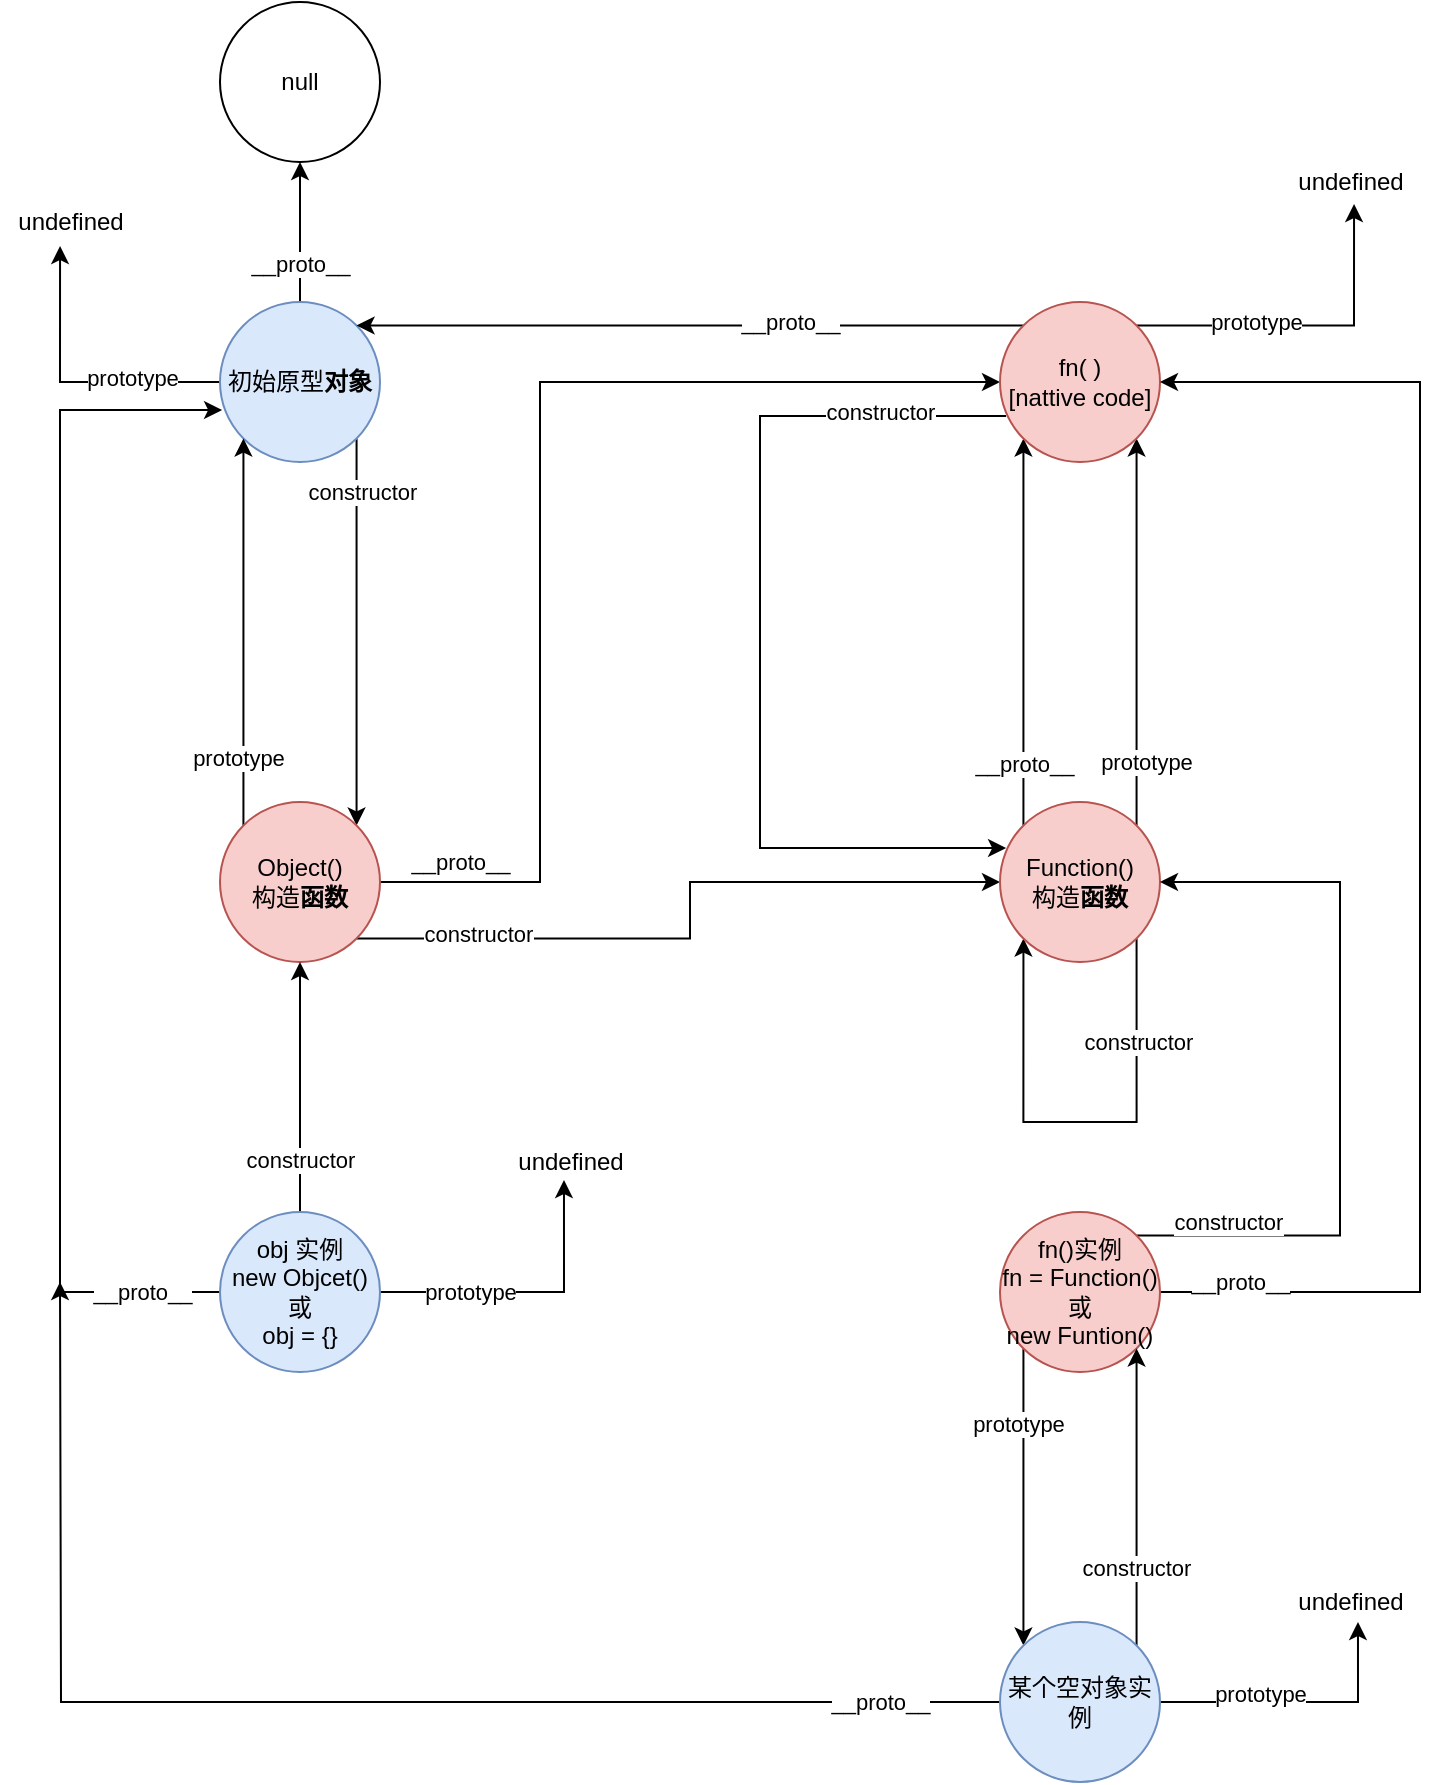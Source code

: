 <mxfile version="14.9.7" type="github">
  <diagram id="Ei_98F6-wZy6i1Wbnxk8" name="Page-1">
    <mxGraphModel dx="1186" dy="1909" grid="1" gridSize="10" guides="1" tooltips="1" connect="1" arrows="1" fold="1" page="1" pageScale="1" pageWidth="827" pageHeight="1169" math="0" shadow="0">
      <root>
        <mxCell id="0" />
        <mxCell id="1" parent="0" />
        <mxCell id="a998x2-pHR5n2TYyz1GJ-13" style="edgeStyle=orthogonalEdgeStyle;rounded=0;orthogonalLoop=1;jettySize=auto;html=1;exitX=0.5;exitY=0;exitDx=0;exitDy=0;entryX=0.5;entryY=1;entryDx=0;entryDy=0;" parent="1" source="a998x2-pHR5n2TYyz1GJ-1" target="a998x2-pHR5n2TYyz1GJ-12" edge="1">
          <mxGeometry relative="1" as="geometry" />
        </mxCell>
        <mxCell id="a998x2-pHR5n2TYyz1GJ-14" value="__proto__" style="edgeLabel;html=1;align=center;verticalAlign=middle;resizable=0;points=[];" parent="a998x2-pHR5n2TYyz1GJ-13" vertex="1" connectable="0">
          <mxGeometry x="0.075" y="3" relative="1" as="geometry">
            <mxPoint x="3" y="18" as="offset" />
          </mxGeometry>
        </mxCell>
        <mxCell id="lpQGn5M653DhICiuYvtT-4" style="edgeStyle=orthogonalEdgeStyle;rounded=0;orthogonalLoop=1;jettySize=auto;html=1;exitX=0;exitY=0.5;exitDx=0;exitDy=0;entryX=0.429;entryY=1.1;entryDx=0;entryDy=0;entryPerimeter=0;" edge="1" parent="1" source="a998x2-pHR5n2TYyz1GJ-1" target="lpQGn5M653DhICiuYvtT-29">
          <mxGeometry relative="1" as="geometry">
            <mxPoint x="103" y="40" as="targetPoint" />
          </mxGeometry>
        </mxCell>
        <mxCell id="lpQGn5M653DhICiuYvtT-5" value="prototype" style="edgeLabel;html=1;align=center;verticalAlign=middle;resizable=0;points=[];" vertex="1" connectable="0" parent="lpQGn5M653DhICiuYvtT-4">
          <mxGeometry x="-0.537" relative="1" as="geometry">
            <mxPoint x="-10" y="-2" as="offset" />
          </mxGeometry>
        </mxCell>
        <mxCell id="lpQGn5M653DhICiuYvtT-25" style="edgeStyle=orthogonalEdgeStyle;rounded=0;orthogonalLoop=1;jettySize=auto;html=1;exitX=1;exitY=1;exitDx=0;exitDy=0;entryX=1;entryY=0;entryDx=0;entryDy=0;" edge="1" parent="1" source="a998x2-pHR5n2TYyz1GJ-1" target="a998x2-pHR5n2TYyz1GJ-2">
          <mxGeometry relative="1" as="geometry" />
        </mxCell>
        <mxCell id="lpQGn5M653DhICiuYvtT-26" value="constructor" style="edgeLabel;html=1;align=center;verticalAlign=middle;resizable=0;points=[];" vertex="1" connectable="0" parent="lpQGn5M653DhICiuYvtT-25">
          <mxGeometry x="-0.614" y="2" relative="1" as="geometry">
            <mxPoint y="-11" as="offset" />
          </mxGeometry>
        </mxCell>
        <mxCell id="a998x2-pHR5n2TYyz1GJ-1" value="初始原型&lt;b&gt;对象&lt;/b&gt;" style="ellipse;whiteSpace=wrap;html=1;aspect=fixed;fillColor=#dae8fc;strokeColor=#6c8ebf;" parent="1" vertex="1">
          <mxGeometry x="150" y="90" width="80" height="80" as="geometry" />
        </mxCell>
        <mxCell id="lpQGn5M653DhICiuYvtT-1" style="edgeStyle=orthogonalEdgeStyle;rounded=0;orthogonalLoop=1;jettySize=auto;html=1;exitX=1;exitY=1;exitDx=0;exitDy=0;entryX=0;entryY=0.5;entryDx=0;entryDy=0;" edge="1" parent="1" source="a998x2-pHR5n2TYyz1GJ-2" target="a998x2-pHR5n2TYyz1GJ-3">
          <mxGeometry relative="1" as="geometry" />
        </mxCell>
        <mxCell id="lpQGn5M653DhICiuYvtT-2" value="constructor" style="edgeLabel;html=1;align=center;verticalAlign=middle;resizable=0;points=[];" vertex="1" connectable="0" parent="lpQGn5M653DhICiuYvtT-1">
          <mxGeometry x="-0.724" y="3" relative="1" as="geometry">
            <mxPoint x="12" as="offset" />
          </mxGeometry>
        </mxCell>
        <mxCell id="lpQGn5M653DhICiuYvtT-27" style="edgeStyle=orthogonalEdgeStyle;rounded=0;orthogonalLoop=1;jettySize=auto;html=1;exitX=0;exitY=0;exitDx=0;exitDy=0;entryX=0;entryY=1;entryDx=0;entryDy=0;" edge="1" parent="1" source="a998x2-pHR5n2TYyz1GJ-2" target="a998x2-pHR5n2TYyz1GJ-1">
          <mxGeometry relative="1" as="geometry" />
        </mxCell>
        <mxCell id="lpQGn5M653DhICiuYvtT-28" value="prototype" style="edgeLabel;html=1;align=center;verticalAlign=middle;resizable=0;points=[];" vertex="1" connectable="0" parent="lpQGn5M653DhICiuYvtT-27">
          <mxGeometry x="-0.651" y="3" relative="1" as="geometry">
            <mxPoint as="offset" />
          </mxGeometry>
        </mxCell>
        <mxCell id="lpQGn5M653DhICiuYvtT-34" style="edgeStyle=orthogonalEdgeStyle;rounded=0;orthogonalLoop=1;jettySize=auto;html=1;exitX=1;exitY=0.5;exitDx=0;exitDy=0;entryX=0;entryY=0.5;entryDx=0;entryDy=0;" edge="1" parent="1" source="a998x2-pHR5n2TYyz1GJ-2" target="a998x2-pHR5n2TYyz1GJ-16">
          <mxGeometry relative="1" as="geometry">
            <Array as="points">
              <mxPoint x="310" y="380" />
              <mxPoint x="310" y="130" />
            </Array>
          </mxGeometry>
        </mxCell>
        <mxCell id="lpQGn5M653DhICiuYvtT-35" value="__proto__" style="edgeLabel;html=1;align=center;verticalAlign=middle;resizable=0;points=[];" vertex="1" connectable="0" parent="lpQGn5M653DhICiuYvtT-34">
          <mxGeometry x="-0.907" y="2" relative="1" as="geometry">
            <mxPoint x="14" y="-8" as="offset" />
          </mxGeometry>
        </mxCell>
        <mxCell id="a998x2-pHR5n2TYyz1GJ-2" value="Object()&lt;br&gt;构造&lt;b&gt;函数&lt;/b&gt;" style="ellipse;whiteSpace=wrap;html=1;aspect=fixed;fillColor=#f8cecc;strokeColor=#b85450;" parent="1" vertex="1">
          <mxGeometry x="150" y="340" width="80" height="80" as="geometry" />
        </mxCell>
        <mxCell id="lpQGn5M653DhICiuYvtT-18" style="edgeStyle=orthogonalEdgeStyle;rounded=0;orthogonalLoop=1;jettySize=auto;html=1;exitX=1;exitY=0;exitDx=0;exitDy=0;entryX=1;entryY=1;entryDx=0;entryDy=0;" edge="1" parent="1" source="a998x2-pHR5n2TYyz1GJ-3" target="a998x2-pHR5n2TYyz1GJ-16">
          <mxGeometry relative="1" as="geometry" />
        </mxCell>
        <mxCell id="lpQGn5M653DhICiuYvtT-20" value="prototype" style="edgeLabel;html=1;align=center;verticalAlign=middle;resizable=0;points=[];" vertex="1" connectable="0" parent="lpQGn5M653DhICiuYvtT-18">
          <mxGeometry x="-0.727" y="-4" relative="1" as="geometry">
            <mxPoint y="-5" as="offset" />
          </mxGeometry>
        </mxCell>
        <mxCell id="lpQGn5M653DhICiuYvtT-23" style="edgeStyle=orthogonalEdgeStyle;rounded=0;orthogonalLoop=1;jettySize=auto;html=1;exitX=1;exitY=1;exitDx=0;exitDy=0;entryX=0;entryY=1;entryDx=0;entryDy=0;" edge="1" parent="1" source="a998x2-pHR5n2TYyz1GJ-3" target="a998x2-pHR5n2TYyz1GJ-3">
          <mxGeometry relative="1" as="geometry">
            <mxPoint x="678" y="560" as="targetPoint" />
            <Array as="points">
              <mxPoint x="608" y="500" />
              <mxPoint x="552" y="500" />
            </Array>
          </mxGeometry>
        </mxCell>
        <mxCell id="lpQGn5M653DhICiuYvtT-24" value="constructor" style="edgeLabel;html=1;align=center;verticalAlign=middle;resizable=0;points=[];" vertex="1" connectable="0" parent="lpQGn5M653DhICiuYvtT-23">
          <mxGeometry x="0.05" y="-2" relative="1" as="geometry">
            <mxPoint x="35" y="-38" as="offset" />
          </mxGeometry>
        </mxCell>
        <mxCell id="lpQGn5M653DhICiuYvtT-31" style="edgeStyle=orthogonalEdgeStyle;rounded=0;orthogonalLoop=1;jettySize=auto;html=1;exitX=0;exitY=0;exitDx=0;exitDy=0;entryX=0;entryY=1;entryDx=0;entryDy=0;" edge="1" parent="1" source="a998x2-pHR5n2TYyz1GJ-3" target="a998x2-pHR5n2TYyz1GJ-16">
          <mxGeometry relative="1" as="geometry" />
        </mxCell>
        <mxCell id="lpQGn5M653DhICiuYvtT-32" value="__proto__" style="edgeLabel;html=1;align=center;verticalAlign=middle;resizable=0;points=[];" vertex="1" connectable="0" parent="lpQGn5M653DhICiuYvtT-31">
          <mxGeometry x="-0.739" relative="1" as="geometry">
            <mxPoint y="-6" as="offset" />
          </mxGeometry>
        </mxCell>
        <mxCell id="a998x2-pHR5n2TYyz1GJ-3" value="Function()&lt;br&gt;构造&lt;b&gt;函数&lt;/b&gt;" style="ellipse;whiteSpace=wrap;html=1;aspect=fixed;fillColor=#f8cecc;strokeColor=#b85450;" parent="1" vertex="1">
          <mxGeometry x="540" y="340" width="80" height="80" as="geometry" />
        </mxCell>
        <mxCell id="a998x2-pHR5n2TYyz1GJ-12" value="null" style="ellipse;whiteSpace=wrap;html=1;aspect=fixed;" parent="1" vertex="1">
          <mxGeometry x="150" y="-60" width="80" height="80" as="geometry" />
        </mxCell>
        <mxCell id="lpQGn5M653DhICiuYvtT-7" style="edgeStyle=orthogonalEdgeStyle;rounded=0;orthogonalLoop=1;jettySize=auto;html=1;exitX=0.038;exitY=0.713;exitDx=0;exitDy=0;exitPerimeter=0;entryX=0.038;entryY=0.288;entryDx=0;entryDy=0;entryPerimeter=0;" edge="1" parent="1" source="a998x2-pHR5n2TYyz1GJ-16" target="a998x2-pHR5n2TYyz1GJ-3">
          <mxGeometry relative="1" as="geometry">
            <mxPoint x="680" y="300" as="targetPoint" />
            <Array as="points">
              <mxPoint x="420" y="147" />
              <mxPoint x="420" y="363" />
            </Array>
          </mxGeometry>
        </mxCell>
        <mxCell id="lpQGn5M653DhICiuYvtT-8" value="constructor" style="edgeLabel;html=1;align=center;verticalAlign=middle;resizable=0;points=[];" vertex="1" connectable="0" parent="lpQGn5M653DhICiuYvtT-7">
          <mxGeometry x="-0.873" y="-1" relative="1" as="geometry">
            <mxPoint x="-34" y="-1" as="offset" />
          </mxGeometry>
        </mxCell>
        <mxCell id="lpQGn5M653DhICiuYvtT-10" style="edgeStyle=orthogonalEdgeStyle;rounded=0;orthogonalLoop=1;jettySize=auto;html=1;exitX=0;exitY=0;exitDx=0;exitDy=0;entryX=1;entryY=0;entryDx=0;entryDy=0;" edge="1" parent="1" source="a998x2-pHR5n2TYyz1GJ-16" target="a998x2-pHR5n2TYyz1GJ-1">
          <mxGeometry relative="1" as="geometry" />
        </mxCell>
        <mxCell id="lpQGn5M653DhICiuYvtT-11" value="__proto__" style="edgeLabel;html=1;align=center;verticalAlign=middle;resizable=0;points=[];" vertex="1" connectable="0" parent="lpQGn5M653DhICiuYvtT-10">
          <mxGeometry x="-0.3" y="-2" relative="1" as="geometry">
            <mxPoint as="offset" />
          </mxGeometry>
        </mxCell>
        <mxCell id="lpQGn5M653DhICiuYvtT-14" style="edgeStyle=orthogonalEdgeStyle;rounded=0;orthogonalLoop=1;jettySize=auto;html=1;exitX=1;exitY=0;exitDx=0;exitDy=0;entryX=0.529;entryY=1.05;entryDx=0;entryDy=0;entryPerimeter=0;" edge="1" parent="1" source="a998x2-pHR5n2TYyz1GJ-16" target="lpQGn5M653DhICiuYvtT-13">
          <mxGeometry relative="1" as="geometry" />
        </mxCell>
        <mxCell id="lpQGn5M653DhICiuYvtT-15" value="prototype" style="edgeLabel;html=1;align=center;verticalAlign=middle;resizable=0;points=[];" vertex="1" connectable="0" parent="lpQGn5M653DhICiuYvtT-14">
          <mxGeometry x="-0.502" relative="1" as="geometry">
            <mxPoint x="17" y="-2" as="offset" />
          </mxGeometry>
        </mxCell>
        <mxCell id="a998x2-pHR5n2TYyz1GJ-16" value="fn( )&lt;br&gt;[nattive code]" style="ellipse;whiteSpace=wrap;html=1;aspect=fixed;fillColor=#f8cecc;strokeColor=#b85450;" parent="1" vertex="1">
          <mxGeometry x="540" y="90" width="80" height="80" as="geometry" />
        </mxCell>
        <mxCell id="lpQGn5M653DhICiuYvtT-13" value="undefined" style="text;html=1;align=center;verticalAlign=middle;resizable=0;points=[];autosize=1;strokeColor=none;" vertex="1" parent="1">
          <mxGeometry x="680" y="20" width="70" height="20" as="geometry" />
        </mxCell>
        <mxCell id="lpQGn5M653DhICiuYvtT-29" value="undefined" style="text;html=1;align=center;verticalAlign=middle;resizable=0;points=[];autosize=1;strokeColor=none;" vertex="1" parent="1">
          <mxGeometry x="40" y="40" width="70" height="20" as="geometry" />
        </mxCell>
        <mxCell id="lpQGn5M653DhICiuYvtT-36" style="edgeStyle=orthogonalEdgeStyle;rounded=0;orthogonalLoop=1;jettySize=auto;html=1;exitX=0.5;exitY=0;exitDx=0;exitDy=0;" edge="1" parent="1" source="lpQGn5M653DhICiuYvtT-33" target="a998x2-pHR5n2TYyz1GJ-2">
          <mxGeometry relative="1" as="geometry" />
        </mxCell>
        <mxCell id="lpQGn5M653DhICiuYvtT-37" value="constructor" style="edgeLabel;html=1;align=center;verticalAlign=middle;resizable=0;points=[];" vertex="1" connectable="0" parent="lpQGn5M653DhICiuYvtT-36">
          <mxGeometry x="-0.584" relative="1" as="geometry">
            <mxPoint as="offset" />
          </mxGeometry>
        </mxCell>
        <mxCell id="lpQGn5M653DhICiuYvtT-38" style="edgeStyle=orthogonalEdgeStyle;rounded=0;orthogonalLoop=1;jettySize=auto;html=1;exitX=0;exitY=0.5;exitDx=0;exitDy=0;entryX=0.013;entryY=0.675;entryDx=0;entryDy=0;entryPerimeter=0;" edge="1" parent="1" source="lpQGn5M653DhICiuYvtT-33" target="a998x2-pHR5n2TYyz1GJ-1">
          <mxGeometry relative="1" as="geometry">
            <Array as="points">
              <mxPoint x="70" y="585" />
              <mxPoint x="70" y="144" />
            </Array>
          </mxGeometry>
        </mxCell>
        <mxCell id="lpQGn5M653DhICiuYvtT-39" value="__proto__" style="edgeLabel;html=1;align=center;verticalAlign=middle;resizable=0;points=[];" vertex="1" connectable="0" parent="lpQGn5M653DhICiuYvtT-38">
          <mxGeometry x="-0.87" y="-1" relative="1" as="geometry">
            <mxPoint y="1" as="offset" />
          </mxGeometry>
        </mxCell>
        <mxCell id="lpQGn5M653DhICiuYvtT-48" style="edgeStyle=orthogonalEdgeStyle;rounded=0;orthogonalLoop=1;jettySize=auto;html=1;exitX=1;exitY=0.5;exitDx=0;exitDy=0;entryX=0.457;entryY=0.95;entryDx=0;entryDy=0;entryPerimeter=0;" edge="1" parent="1" source="lpQGn5M653DhICiuYvtT-33" target="lpQGn5M653DhICiuYvtT-49">
          <mxGeometry relative="1" as="geometry">
            <mxPoint x="300" y="540" as="targetPoint" />
          </mxGeometry>
        </mxCell>
        <mxCell id="lpQGn5M653DhICiuYvtT-50" value="prototype" style="edgeLabel;html=1;align=center;verticalAlign=middle;resizable=0;points=[];" vertex="1" connectable="0" parent="lpQGn5M653DhICiuYvtT-48">
          <mxGeometry x="-0.562" relative="1" as="geometry">
            <mxPoint x="12" as="offset" />
          </mxGeometry>
        </mxCell>
        <mxCell id="lpQGn5M653DhICiuYvtT-33" value="obj 实例&lt;br&gt;new Objcet()&lt;br&gt;或&lt;br&gt;obj = {}" style="ellipse;whiteSpace=wrap;html=1;aspect=fixed;fillColor=#dae8fc;strokeColor=#6c8ebf;" vertex="1" parent="1">
          <mxGeometry x="150" y="545" width="80" height="80" as="geometry" />
        </mxCell>
        <mxCell id="lpQGn5M653DhICiuYvtT-49" value="undefined" style="text;html=1;align=center;verticalAlign=middle;resizable=0;points=[];autosize=1;strokeColor=none;" vertex="1" parent="1">
          <mxGeometry x="290" y="510" width="70" height="20" as="geometry" />
        </mxCell>
        <mxCell id="lpQGn5M653DhICiuYvtT-53" style="edgeStyle=orthogonalEdgeStyle;rounded=0;orthogonalLoop=1;jettySize=auto;html=1;exitX=1;exitY=0;exitDx=0;exitDy=0;entryX=1;entryY=0.5;entryDx=0;entryDy=0;" edge="1" parent="1" source="lpQGn5M653DhICiuYvtT-51" target="a998x2-pHR5n2TYyz1GJ-3">
          <mxGeometry relative="1" as="geometry">
            <Array as="points">
              <mxPoint x="710" y="557" />
              <mxPoint x="710" y="380" />
            </Array>
          </mxGeometry>
        </mxCell>
        <mxCell id="lpQGn5M653DhICiuYvtT-54" value="constructor" style="edgeLabel;html=1;align=center;verticalAlign=middle;resizable=0;points=[];" vertex="1" connectable="0" parent="lpQGn5M653DhICiuYvtT-53">
          <mxGeometry x="-0.846" y="2" relative="1" as="geometry">
            <mxPoint x="17" y="-5" as="offset" />
          </mxGeometry>
        </mxCell>
        <mxCell id="lpQGn5M653DhICiuYvtT-55" style="edgeStyle=orthogonalEdgeStyle;rounded=0;orthogonalLoop=1;jettySize=auto;html=1;exitX=1;exitY=0.5;exitDx=0;exitDy=0;entryX=1;entryY=0.5;entryDx=0;entryDy=0;" edge="1" parent="1" source="lpQGn5M653DhICiuYvtT-51" target="a998x2-pHR5n2TYyz1GJ-16">
          <mxGeometry relative="1" as="geometry">
            <Array as="points">
              <mxPoint x="750" y="585" />
              <mxPoint x="750" y="130" />
            </Array>
          </mxGeometry>
        </mxCell>
        <mxCell id="lpQGn5M653DhICiuYvtT-56" value="__proto__" style="edgeLabel;html=1;align=center;verticalAlign=middle;resizable=0;points=[];" vertex="1" connectable="0" parent="lpQGn5M653DhICiuYvtT-55">
          <mxGeometry x="-0.899" y="-1" relative="1" as="geometry">
            <mxPoint x="4" y="-6" as="offset" />
          </mxGeometry>
        </mxCell>
        <mxCell id="lpQGn5M653DhICiuYvtT-59" style="edgeStyle=orthogonalEdgeStyle;rounded=0;orthogonalLoop=1;jettySize=auto;html=1;exitX=0;exitY=1;exitDx=0;exitDy=0;entryX=0;entryY=0;entryDx=0;entryDy=0;" edge="1" parent="1" source="lpQGn5M653DhICiuYvtT-51" target="lpQGn5M653DhICiuYvtT-58">
          <mxGeometry relative="1" as="geometry" />
        </mxCell>
        <mxCell id="lpQGn5M653DhICiuYvtT-61" value="prototype" style="edgeLabel;html=1;align=center;verticalAlign=middle;resizable=0;points=[];" vertex="1" connectable="0" parent="lpQGn5M653DhICiuYvtT-59">
          <mxGeometry x="-0.492" y="-3" relative="1" as="geometry">
            <mxPoint as="offset" />
          </mxGeometry>
        </mxCell>
        <mxCell id="lpQGn5M653DhICiuYvtT-51" value="fn()实例&lt;br&gt;fn = Function()&lt;br&gt;或&lt;br&gt;new Funtion()" style="ellipse;whiteSpace=wrap;html=1;aspect=fixed;fillColor=#f8cecc;strokeColor=#b85450;" vertex="1" parent="1">
          <mxGeometry x="540" y="545" width="80" height="80" as="geometry" />
        </mxCell>
        <mxCell id="lpQGn5M653DhICiuYvtT-60" style="edgeStyle=orthogonalEdgeStyle;rounded=0;orthogonalLoop=1;jettySize=auto;html=1;exitX=1;exitY=0;exitDx=0;exitDy=0;entryX=1;entryY=1;entryDx=0;entryDy=0;" edge="1" parent="1" source="lpQGn5M653DhICiuYvtT-58" target="lpQGn5M653DhICiuYvtT-51">
          <mxGeometry relative="1" as="geometry" />
        </mxCell>
        <mxCell id="lpQGn5M653DhICiuYvtT-62" value="constructor" style="edgeLabel;html=1;align=center;verticalAlign=middle;resizable=0;points=[];" vertex="1" connectable="0" parent="lpQGn5M653DhICiuYvtT-60">
          <mxGeometry x="-0.478" y="1" relative="1" as="geometry">
            <mxPoint as="offset" />
          </mxGeometry>
        </mxCell>
        <mxCell id="lpQGn5M653DhICiuYvtT-65" style="edgeStyle=orthogonalEdgeStyle;rounded=0;orthogonalLoop=1;jettySize=auto;html=1;exitX=1;exitY=0.5;exitDx=0;exitDy=0;entryX=0.557;entryY=1;entryDx=0;entryDy=0;entryPerimeter=0;" edge="1" parent="1" source="lpQGn5M653DhICiuYvtT-58" target="lpQGn5M653DhICiuYvtT-64">
          <mxGeometry relative="1" as="geometry" />
        </mxCell>
        <mxCell id="lpQGn5M653DhICiuYvtT-66" value="prototype" style="edgeLabel;html=1;align=center;verticalAlign=middle;resizable=0;points=[];" vertex="1" connectable="0" parent="lpQGn5M653DhICiuYvtT-65">
          <mxGeometry x="-0.568" y="4" relative="1" as="geometry">
            <mxPoint x="20" as="offset" />
          </mxGeometry>
        </mxCell>
        <mxCell id="lpQGn5M653DhICiuYvtT-71" style="edgeStyle=orthogonalEdgeStyle;rounded=0;orthogonalLoop=1;jettySize=auto;html=1;exitX=0;exitY=0.5;exitDx=0;exitDy=0;" edge="1" parent="1" source="lpQGn5M653DhICiuYvtT-58">
          <mxGeometry relative="1" as="geometry">
            <mxPoint x="70" y="580" as="targetPoint" />
          </mxGeometry>
        </mxCell>
        <mxCell id="lpQGn5M653DhICiuYvtT-72" value="__proto__" style="edgeLabel;html=1;align=center;verticalAlign=middle;resizable=0;points=[];" vertex="1" connectable="0" parent="lpQGn5M653DhICiuYvtT-71">
          <mxGeometry x="-0.842" y="2" relative="1" as="geometry">
            <mxPoint x="-7" y="-2" as="offset" />
          </mxGeometry>
        </mxCell>
        <mxCell id="lpQGn5M653DhICiuYvtT-58" value="某个空对象实例" style="ellipse;whiteSpace=wrap;html=1;aspect=fixed;fillColor=#dae8fc;strokeColor=#6c8ebf;" vertex="1" parent="1">
          <mxGeometry x="540" y="750" width="80" height="80" as="geometry" />
        </mxCell>
        <mxCell id="lpQGn5M653DhICiuYvtT-64" value="undefined" style="text;html=1;align=center;verticalAlign=middle;resizable=0;points=[];autosize=1;strokeColor=none;" vertex="1" parent="1">
          <mxGeometry x="680" y="730" width="70" height="20" as="geometry" />
        </mxCell>
      </root>
    </mxGraphModel>
  </diagram>
</mxfile>
